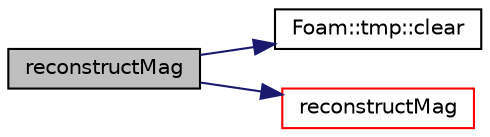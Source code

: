 digraph "reconstructMag"
{
  bgcolor="transparent";
  edge [fontname="Helvetica",fontsize="10",labelfontname="Helvetica",labelfontsize="10"];
  node [fontname="Helvetica",fontsize="10",shape=record];
  rankdir="LR";
  Node21721 [label="reconstructMag",height=0.2,width=0.4,color="black", fillcolor="grey75", style="filled", fontcolor="black"];
  Node21721 -> Node21722 [color="midnightblue",fontsize="10",style="solid",fontname="Helvetica"];
  Node21722 [label="Foam::tmp::clear",height=0.2,width=0.4,color="black",URL="$a27077.html#adf1d9633e64d0de6a36e0af17ccd8163",tooltip="If object pointer points to valid object: "];
  Node21721 -> Node21723 [color="midnightblue",fontsize="10",style="solid",fontname="Helvetica"];
  Node21723 [label="reconstructMag",height=0.2,width=0.4,color="red",URL="$a21861.html#a29cdad91ee3fc2ac251ac2b4872557da"];
}
